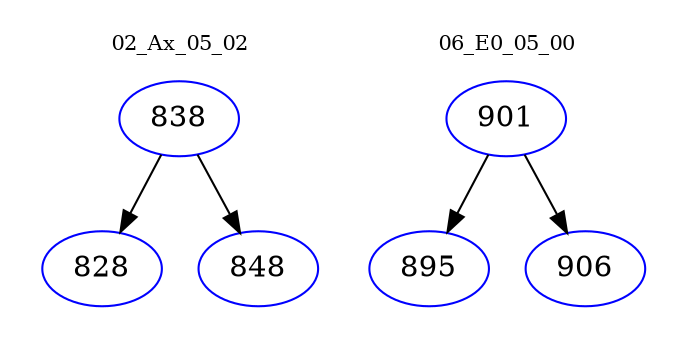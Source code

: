 digraph{
subgraph cluster_0 {
color = white
label = "02_Ax_05_02";
fontsize=10;
T0_838 [label="838", color="blue"]
T0_838 -> T0_828 [color="black"]
T0_828 [label="828", color="blue"]
T0_838 -> T0_848 [color="black"]
T0_848 [label="848", color="blue"]
}
subgraph cluster_1 {
color = white
label = "06_E0_05_00";
fontsize=10;
T1_901 [label="901", color="blue"]
T1_901 -> T1_895 [color="black"]
T1_895 [label="895", color="blue"]
T1_901 -> T1_906 [color="black"]
T1_906 [label="906", color="blue"]
}
}
